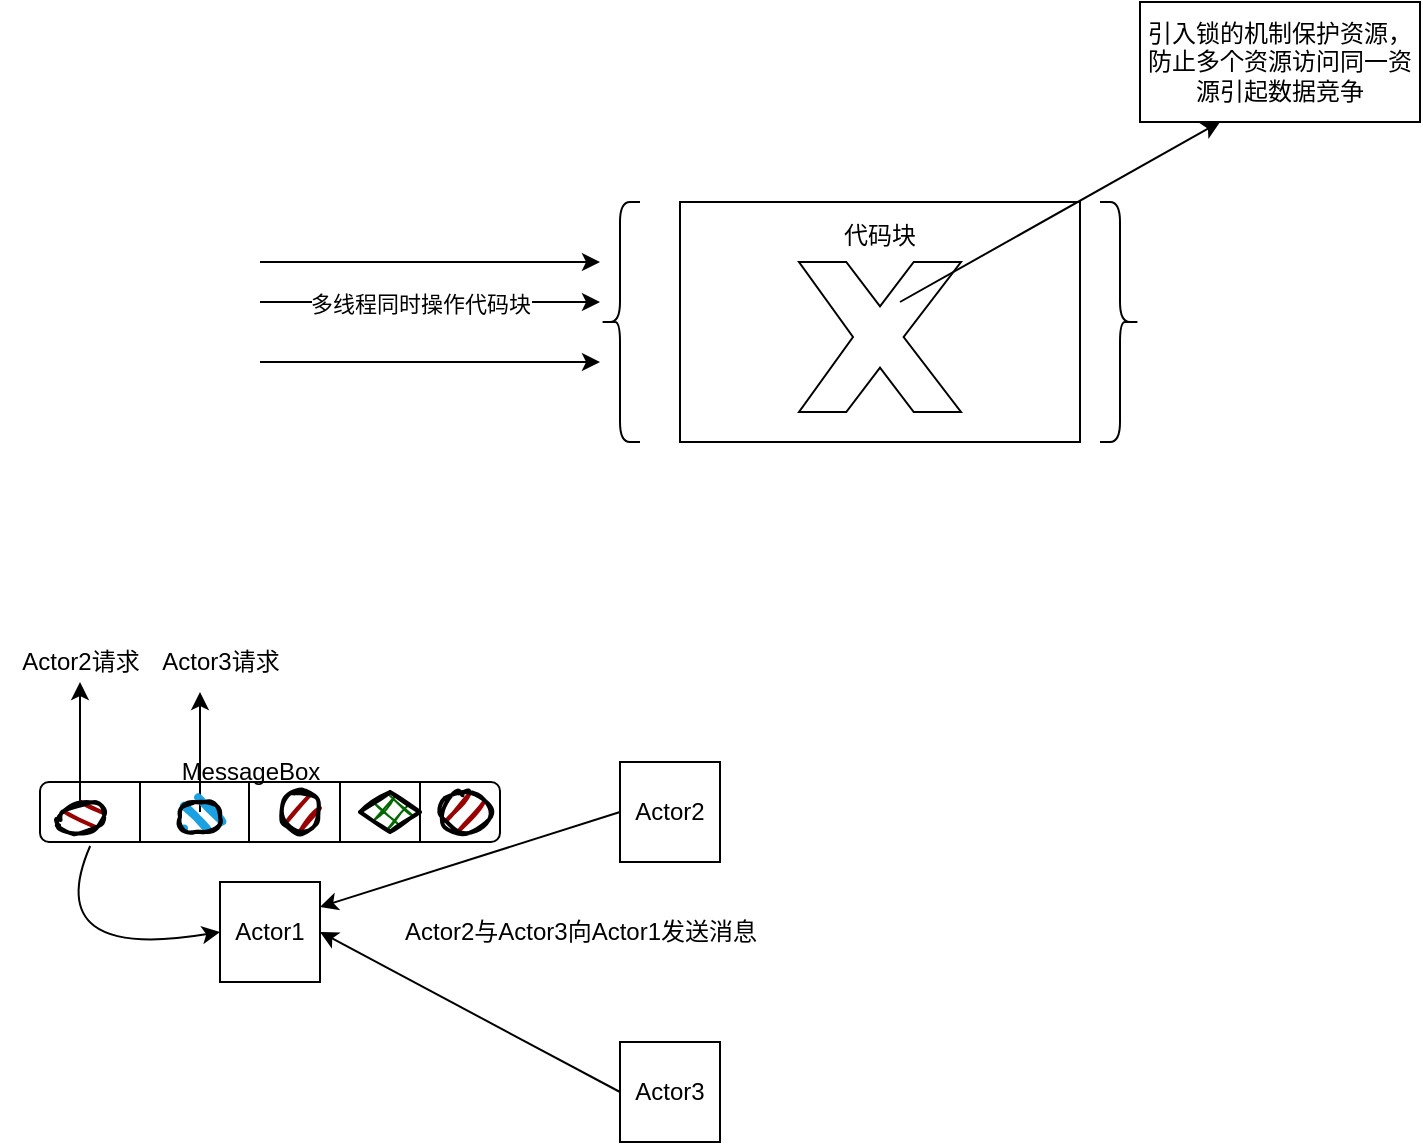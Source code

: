 <mxfile version="21.1.2" type="github">
  <diagram name="第 1 页" id="GQ5TXp5rVoOEDbroMUfv">
    <mxGraphModel dx="1665" dy="619" grid="1" gridSize="10" guides="1" tooltips="1" connect="1" arrows="1" fold="1" page="1" pageScale="1" pageWidth="827" pageHeight="1169" math="0" shadow="0">
      <root>
        <mxCell id="0" />
        <mxCell id="1" parent="0" />
        <mxCell id="y7utOp46yy-bEyuavjvE-1" value="" style="shape=curlyBracket;whiteSpace=wrap;html=1;rounded=1;labelPosition=left;verticalLabelPosition=middle;align=right;verticalAlign=middle;" vertex="1" parent="1">
          <mxGeometry x="290" y="210" width="20" height="120" as="geometry" />
        </mxCell>
        <mxCell id="y7utOp46yy-bEyuavjvE-2" value="" style="shape=curlyBracket;whiteSpace=wrap;html=1;rounded=1;flipH=1;labelPosition=right;verticalLabelPosition=middle;align=left;verticalAlign=middle;" vertex="1" parent="1">
          <mxGeometry x="540" y="210" width="20" height="120" as="geometry" />
        </mxCell>
        <mxCell id="y7utOp46yy-bEyuavjvE-3" value="代码块&lt;br&gt;&lt;br&gt;&lt;br&gt;&lt;br&gt;&lt;br&gt;&lt;br&gt;&lt;br&gt;" style="rounded=0;whiteSpace=wrap;html=1;" vertex="1" parent="1">
          <mxGeometry x="330" y="210" width="200" height="120" as="geometry" />
        </mxCell>
        <mxCell id="y7utOp46yy-bEyuavjvE-4" value="" style="endArrow=classic;html=1;rounded=0;" edge="1" parent="1">
          <mxGeometry width="50" height="50" relative="1" as="geometry">
            <mxPoint x="120" y="240" as="sourcePoint" />
            <mxPoint x="290" y="240" as="targetPoint" />
          </mxGeometry>
        </mxCell>
        <mxCell id="y7utOp46yy-bEyuavjvE-5" value="" style="endArrow=classic;html=1;rounded=0;" edge="1" parent="1">
          <mxGeometry width="50" height="50" relative="1" as="geometry">
            <mxPoint x="120" y="260" as="sourcePoint" />
            <mxPoint x="290" y="260" as="targetPoint" />
          </mxGeometry>
        </mxCell>
        <mxCell id="y7utOp46yy-bEyuavjvE-8" value="多线程同时操作代码块" style="edgeLabel;html=1;align=center;verticalAlign=middle;resizable=0;points=[];" vertex="1" connectable="0" parent="y7utOp46yy-bEyuavjvE-5">
          <mxGeometry x="-0.6" y="-1" relative="1" as="geometry">
            <mxPoint x="46" as="offset" />
          </mxGeometry>
        </mxCell>
        <mxCell id="y7utOp46yy-bEyuavjvE-6" value="" style="endArrow=classic;html=1;rounded=0;" edge="1" parent="1">
          <mxGeometry width="50" height="50" relative="1" as="geometry">
            <mxPoint x="120" y="290" as="sourcePoint" />
            <mxPoint x="290" y="290" as="targetPoint" />
          </mxGeometry>
        </mxCell>
        <mxCell id="y7utOp46yy-bEyuavjvE-9" value="" style="verticalLabelPosition=bottom;verticalAlign=top;html=1;shape=mxgraph.basic.x" vertex="1" parent="1">
          <mxGeometry x="389.5" y="240" width="81" height="75" as="geometry" />
        </mxCell>
        <mxCell id="y7utOp46yy-bEyuavjvE-14" value="" style="endArrow=classic;html=1;rounded=0;" edge="1" parent="1">
          <mxGeometry width="50" height="50" relative="1" as="geometry">
            <mxPoint x="440" y="260" as="sourcePoint" />
            <mxPoint x="600" y="170" as="targetPoint" />
          </mxGeometry>
        </mxCell>
        <mxCell id="y7utOp46yy-bEyuavjvE-15" value="引入锁的机制保护资源，防止多个资源访问同一资源引起数据竞争" style="rounded=0;whiteSpace=wrap;html=1;" vertex="1" parent="1">
          <mxGeometry x="560" y="110" width="140" height="60" as="geometry" />
        </mxCell>
        <mxCell id="y7utOp46yy-bEyuavjvE-16" value="Actor1" style="rounded=0;whiteSpace=wrap;html=1;" vertex="1" parent="1">
          <mxGeometry x="100" y="550" width="50" height="50" as="geometry" />
        </mxCell>
        <mxCell id="y7utOp46yy-bEyuavjvE-17" value="Actor2" style="rounded=0;whiteSpace=wrap;html=1;" vertex="1" parent="1">
          <mxGeometry x="300" y="490" width="50" height="50" as="geometry" />
        </mxCell>
        <mxCell id="y7utOp46yy-bEyuavjvE-18" value="Actor3" style="rounded=0;whiteSpace=wrap;html=1;" vertex="1" parent="1">
          <mxGeometry x="300" y="630" width="50" height="50" as="geometry" />
        </mxCell>
        <mxCell id="y7utOp46yy-bEyuavjvE-20" value="" style="endArrow=classic;html=1;rounded=0;exitX=0;exitY=0.5;exitDx=0;exitDy=0;entryX=1;entryY=0.25;entryDx=0;entryDy=0;" edge="1" parent="1" source="y7utOp46yy-bEyuavjvE-17" target="y7utOp46yy-bEyuavjvE-16">
          <mxGeometry width="50" height="50" relative="1" as="geometry">
            <mxPoint x="240" y="550" as="sourcePoint" />
            <mxPoint x="290" y="500" as="targetPoint" />
          </mxGeometry>
        </mxCell>
        <mxCell id="y7utOp46yy-bEyuavjvE-21" value="" style="endArrow=classic;html=1;rounded=0;entryX=1;entryY=0.5;entryDx=0;entryDy=0;exitX=0;exitY=0.5;exitDx=0;exitDy=0;" edge="1" parent="1" source="y7utOp46yy-bEyuavjvE-18" target="y7utOp46yy-bEyuavjvE-16">
          <mxGeometry width="50" height="50" relative="1" as="geometry">
            <mxPoint x="260" y="650" as="sourcePoint" />
            <mxPoint x="310" y="600" as="targetPoint" />
          </mxGeometry>
        </mxCell>
        <mxCell id="y7utOp46yy-bEyuavjvE-23" value="Actor2与Actor3向Actor1发送消息" style="text;html=1;align=center;verticalAlign=middle;resizable=0;points=[];autosize=1;strokeColor=none;fillColor=none;" vertex="1" parent="1">
          <mxGeometry x="179.5" y="560" width="200" height="30" as="geometry" />
        </mxCell>
        <mxCell id="y7utOp46yy-bEyuavjvE-24" value="" style="rounded=1;whiteSpace=wrap;html=1;" vertex="1" parent="1">
          <mxGeometry x="10" y="500" width="230" height="30" as="geometry" />
        </mxCell>
        <mxCell id="y7utOp46yy-bEyuavjvE-26" value="MessageBox" style="text;html=1;align=center;verticalAlign=middle;resizable=0;points=[];autosize=1;strokeColor=none;fillColor=none;" vertex="1" parent="1">
          <mxGeometry x="70" y="480" width="90" height="30" as="geometry" />
        </mxCell>
        <mxCell id="y7utOp46yy-bEyuavjvE-27" value="" style="endArrow=none;html=1;rounded=0;" edge="1" parent="1">
          <mxGeometry width="50" height="50" relative="1" as="geometry">
            <mxPoint x="60" y="530" as="sourcePoint" />
            <mxPoint x="60" y="500" as="targetPoint" />
          </mxGeometry>
        </mxCell>
        <mxCell id="y7utOp46yy-bEyuavjvE-28" value="" style="endArrow=none;html=1;rounded=0;" edge="1" parent="1">
          <mxGeometry width="50" height="50" relative="1" as="geometry">
            <mxPoint x="114.5" y="530" as="sourcePoint" />
            <mxPoint x="114.5" y="500" as="targetPoint" />
          </mxGeometry>
        </mxCell>
        <mxCell id="y7utOp46yy-bEyuavjvE-29" value="" style="endArrow=none;html=1;rounded=0;" edge="1" parent="1">
          <mxGeometry width="50" height="50" relative="1" as="geometry">
            <mxPoint x="160" y="530" as="sourcePoint" />
            <mxPoint x="160" y="500" as="targetPoint" />
          </mxGeometry>
        </mxCell>
        <mxCell id="y7utOp46yy-bEyuavjvE-30" value="" style="endArrow=none;html=1;rounded=0;" edge="1" parent="1">
          <mxGeometry width="50" height="50" relative="1" as="geometry">
            <mxPoint x="200" y="530" as="sourcePoint" />
            <mxPoint x="200" y="500" as="targetPoint" />
          </mxGeometry>
        </mxCell>
        <mxCell id="y7utOp46yy-bEyuavjvE-32" value="" style="endArrow=classic;html=1;rounded=0;" edge="1" parent="1">
          <mxGeometry width="50" height="50" relative="1" as="geometry">
            <mxPoint x="30" y="510" as="sourcePoint" />
            <mxPoint x="30" y="450" as="targetPoint" />
          </mxGeometry>
        </mxCell>
        <mxCell id="y7utOp46yy-bEyuavjvE-33" value="Actor2请求" style="text;html=1;align=center;verticalAlign=middle;resizable=0;points=[];autosize=1;strokeColor=none;fillColor=none;" vertex="1" parent="1">
          <mxGeometry x="-10" y="425" width="80" height="30" as="geometry" />
        </mxCell>
        <mxCell id="y7utOp46yy-bEyuavjvE-35" value="" style="endArrow=classic;html=1;rounded=0;" edge="1" parent="1">
          <mxGeometry width="50" height="50" relative="1" as="geometry">
            <mxPoint x="90" y="515" as="sourcePoint" />
            <mxPoint x="90" y="455" as="targetPoint" />
          </mxGeometry>
        </mxCell>
        <mxCell id="y7utOp46yy-bEyuavjvE-36" value="Actor3请求" style="text;html=1;align=center;verticalAlign=middle;resizable=0;points=[];autosize=1;strokeColor=none;fillColor=none;" vertex="1" parent="1">
          <mxGeometry x="60" y="425" width="80" height="30" as="geometry" />
        </mxCell>
        <mxCell id="y7utOp46yy-bEyuavjvE-41" value="" style="ellipse;whiteSpace=wrap;html=1;strokeWidth=2;fillWeight=2;hachureGap=8;fillColor=#990000;fillStyle=dots;sketch=1;" vertex="1" parent="1">
          <mxGeometry x="130" y="505" width="20" height="20" as="geometry" />
        </mxCell>
        <mxCell id="y7utOp46yy-bEyuavjvE-43" value="" style="ellipse;whiteSpace=wrap;html=1;strokeWidth=2;fillWeight=2;hachureGap=8;fillColor=#990000;fillStyle=dots;sketch=1;rotation=-105;" vertex="1" parent="1">
          <mxGeometry x="23.22" y="505.0" width="15" height="25.5" as="geometry" />
        </mxCell>
        <mxCell id="y7utOp46yy-bEyuavjvE-44" value="" style="rounded=1;whiteSpace=wrap;html=1;strokeWidth=2;fillWeight=4;hachureGap=8;hachureAngle=45;fillColor=#1ba1e2;sketch=1;arcSize=50;" vertex="1" parent="1">
          <mxGeometry x="80" y="510" width="20" height="15" as="geometry" />
        </mxCell>
        <mxCell id="y7utOp46yy-bEyuavjvE-45" value="" style="rhombus;whiteSpace=wrap;html=1;strokeWidth=2;fillWeight=-1;hachureGap=8;fillStyle=cross-hatch;fillColor=#006600;sketch=1;" vertex="1" parent="1">
          <mxGeometry x="170" y="505" width="30" height="20" as="geometry" />
        </mxCell>
        <mxCell id="y7utOp46yy-bEyuavjvE-46" value="" style="ellipse;whiteSpace=wrap;html=1;strokeWidth=2;fillWeight=2;hachureGap=8;fillColor=#990000;fillStyle=dots;sketch=1;" vertex="1" parent="1">
          <mxGeometry x="210" y="505" width="25" height="20" as="geometry" />
        </mxCell>
        <mxCell id="y7utOp46yy-bEyuavjvE-48" value="" style="curved=1;endArrow=classic;html=1;rounded=0;entryX=0;entryY=0.5;entryDx=0;entryDy=0;exitX=0.109;exitY=1.067;exitDx=0;exitDy=0;exitPerimeter=0;" edge="1" parent="1" source="y7utOp46yy-bEyuavjvE-24" target="y7utOp46yy-bEyuavjvE-16">
          <mxGeometry width="50" height="50" relative="1" as="geometry">
            <mxPoint x="10" y="640" as="sourcePoint" />
            <mxPoint x="60" y="590" as="targetPoint" />
            <Array as="points">
              <mxPoint x="10" y="590" />
            </Array>
          </mxGeometry>
        </mxCell>
      </root>
    </mxGraphModel>
  </diagram>
</mxfile>
